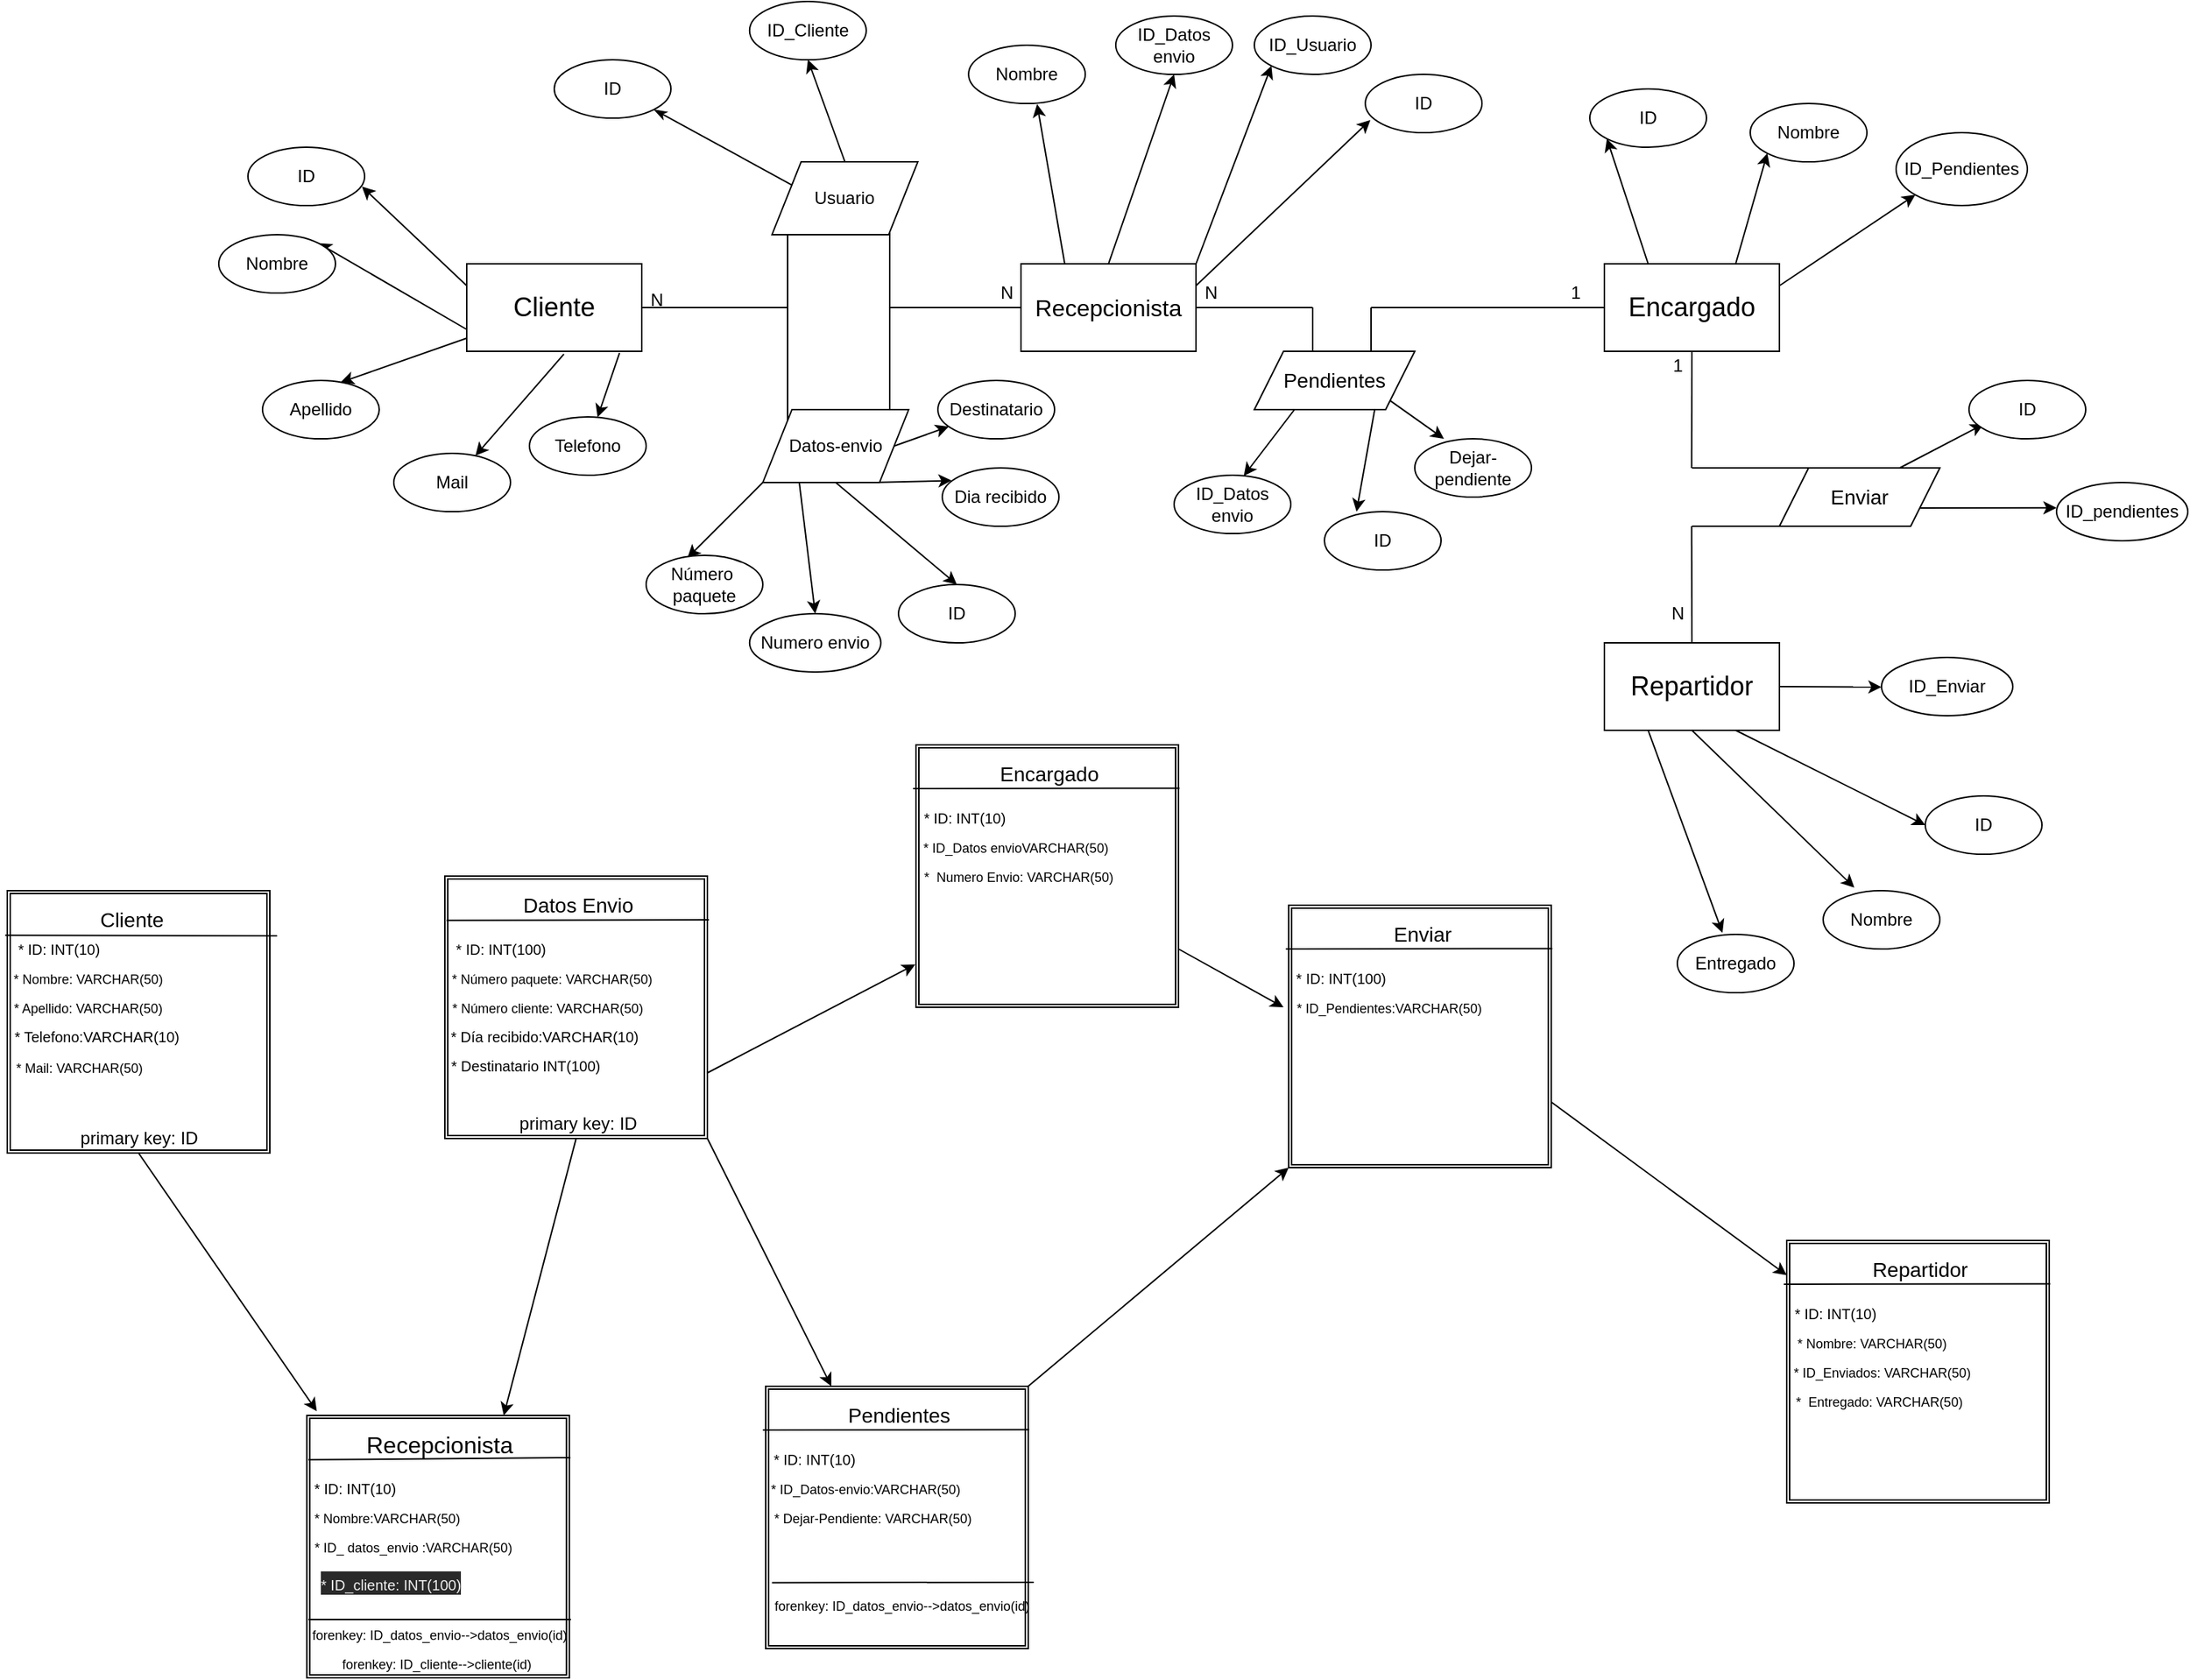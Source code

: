 <mxfile>
    <diagram id="szAuExEihpR_oLBRPBaR" name="Página-1">
        <mxGraphModel dx="1544" dy="585" grid="1" gridSize="10" guides="1" tooltips="1" connect="1" arrows="1" fold="1" page="1" pageScale="1" pageWidth="827" pageHeight="1169" math="0" shadow="0">
            <root>
                <mxCell id="0"/>
                <mxCell id="1" parent="0"/>
                <mxCell id="46" style="edgeStyle=none;html=1;entryX=0.67;entryY=0.032;entryDx=0;entryDy=0;entryPerimeter=0;" parent="1" source="2" target="47" edge="1">
                    <mxGeometry relative="1" as="geometry">
                        <mxPoint x="150.0" y="360.0" as="targetPoint"/>
                    </mxGeometry>
                </mxCell>
                <mxCell id="50" style="edgeStyle=none;html=1;exitX=0.555;exitY=1.033;exitDx=0;exitDy=0;exitPerimeter=0;" parent="1" source="2" target="48" edge="1">
                    <mxGeometry relative="1" as="geometry"/>
                </mxCell>
                <mxCell id="62" style="edgeStyle=none;html=1;exitX=0.873;exitY=1.019;exitDx=0;exitDy=0;exitPerimeter=0;" parent="1" source="2" target="61" edge="1">
                    <mxGeometry relative="1" as="geometry"/>
                </mxCell>
                <mxCell id="105" style="edgeStyle=none;html=1;exitX=0;exitY=0.25;exitDx=0;exitDy=0;entryX=0.977;entryY=0.675;entryDx=0;entryDy=0;entryPerimeter=0;" parent="1" source="2" target="104" edge="1">
                    <mxGeometry relative="1" as="geometry"/>
                </mxCell>
                <mxCell id="2" value="&lt;font style=&quot;font-size: 18px&quot;&gt;Cliente&lt;/font&gt;" style="rounded=0;whiteSpace=wrap;html=1;" parent="1" vertex="1">
                    <mxGeometry x="120" y="200" width="120" height="60" as="geometry"/>
                </mxCell>
                <mxCell id="4" value="" style="endArrow=none;html=1;exitX=1;exitY=0.5;exitDx=0;exitDy=0;" parent="1" source="2" edge="1">
                    <mxGeometry width="50" height="50" relative="1" as="geometry">
                        <mxPoint x="470" y="330" as="sourcePoint"/>
                        <mxPoint x="340" y="230" as="targetPoint"/>
                    </mxGeometry>
                </mxCell>
                <mxCell id="5" value="N" style="text;html=1;align=center;verticalAlign=middle;resizable=0;points=[];autosize=1;strokeColor=none;fillColor=none;" parent="1" vertex="1">
                    <mxGeometry x="240" y="215" width="20" height="20" as="geometry"/>
                </mxCell>
                <mxCell id="66" style="edgeStyle=none;html=1;exitX=0.25;exitY=0;exitDx=0;exitDy=0;entryX=0.587;entryY=1.01;entryDx=0;entryDy=0;entryPerimeter=0;" parent="1" source="7" target="68" edge="1">
                    <mxGeometry relative="1" as="geometry">
                        <mxPoint x="500.0" y="140.0" as="targetPoint"/>
                    </mxGeometry>
                </mxCell>
                <mxCell id="70" style="edgeStyle=none;html=1;exitX=0.5;exitY=0;exitDx=0;exitDy=0;entryX=0.5;entryY=1;entryDx=0;entryDy=0;" parent="1" source="7" target="69" edge="1">
                    <mxGeometry relative="1" as="geometry"/>
                </mxCell>
                <mxCell id="126" style="edgeStyle=none;html=1;exitX=1;exitY=0;exitDx=0;exitDy=0;entryX=0;entryY=1;entryDx=0;entryDy=0;" parent="1" source="7" target="127" edge="1">
                    <mxGeometry relative="1" as="geometry">
                        <mxPoint x="680" y="100" as="targetPoint"/>
                    </mxGeometry>
                </mxCell>
                <mxCell id="184" style="edgeStyle=none;html=1;exitX=1;exitY=0.25;exitDx=0;exitDy=0;entryX=0.043;entryY=0.785;entryDx=0;entryDy=0;entryPerimeter=0;" parent="1" source="7" target="185" edge="1">
                    <mxGeometry relative="1" as="geometry">
                        <mxPoint x="710" y="150" as="targetPoint"/>
                    </mxGeometry>
                </mxCell>
                <mxCell id="7" value="&lt;font size=&quot;3&quot;&gt;Recepcionista&lt;/font&gt;" style="rounded=0;whiteSpace=wrap;html=1;" parent="1" vertex="1">
                    <mxGeometry x="500" y="200" width="120" height="60" as="geometry"/>
                </mxCell>
                <mxCell id="8" value="" style="endArrow=none;html=1;" parent="1" target="7" edge="1">
                    <mxGeometry width="50" height="50" relative="1" as="geometry">
                        <mxPoint x="410" y="230" as="sourcePoint"/>
                        <mxPoint x="520" y="280" as="targetPoint"/>
                    </mxGeometry>
                </mxCell>
                <mxCell id="39" value="" style="endArrow=classic;html=1;exitX=0;exitY=0.75;exitDx=0;exitDy=0;entryX=1;entryY=0;entryDx=0;entryDy=0;" parent="1" source="2" target="43" edge="1">
                    <mxGeometry width="50" height="50" relative="1" as="geometry">
                        <mxPoint x="100" y="360" as="sourcePoint"/>
                        <mxPoint x="60" y="300" as="targetPoint"/>
                    </mxGeometry>
                </mxCell>
                <mxCell id="43" value="Nombre" style="ellipse;whiteSpace=wrap;html=1;" parent="1" vertex="1">
                    <mxGeometry x="-50" y="180" width="80" height="40" as="geometry"/>
                </mxCell>
                <mxCell id="47" value="Apellido" style="ellipse;whiteSpace=wrap;html=1;" parent="1" vertex="1">
                    <mxGeometry x="-20" y="280" width="80" height="40" as="geometry"/>
                </mxCell>
                <mxCell id="48" value="Mail" style="ellipse;whiteSpace=wrap;html=1;" parent="1" vertex="1">
                    <mxGeometry x="70" y="330" width="80" height="40" as="geometry"/>
                </mxCell>
                <mxCell id="61" value="Telefono" style="ellipse;whiteSpace=wrap;html=1;" parent="1" vertex="1">
                    <mxGeometry x="163" y="305" width="80" height="40" as="geometry"/>
                </mxCell>
                <mxCell id="65" value="N" style="text;html=1;align=center;verticalAlign=middle;resizable=0;points=[];autosize=1;strokeColor=none;fillColor=none;" parent="1" vertex="1">
                    <mxGeometry x="480" y="210" width="20" height="20" as="geometry"/>
                </mxCell>
                <mxCell id="68" value="Nombre" style="ellipse;whiteSpace=wrap;html=1;" parent="1" vertex="1">
                    <mxGeometry x="464.08" y="50" width="80" height="40" as="geometry"/>
                </mxCell>
                <mxCell id="69" value="ID_Datos&lt;br&gt;envio" style="ellipse;whiteSpace=wrap;html=1;" parent="1" vertex="1">
                    <mxGeometry x="565" y="30" width="80" height="40" as="geometry"/>
                </mxCell>
                <mxCell id="71" value="" style="endArrow=none;html=1;" parent="1" edge="1">
                    <mxGeometry width="50" height="50" relative="1" as="geometry">
                        <mxPoint x="340" y="310" as="sourcePoint"/>
                        <mxPoint x="340" y="230" as="targetPoint"/>
                    </mxGeometry>
                </mxCell>
                <mxCell id="72" value="" style="endArrow=none;html=1;" parent="1" edge="1">
                    <mxGeometry width="50" height="50" relative="1" as="geometry">
                        <mxPoint x="410" y="310" as="sourcePoint"/>
                        <mxPoint x="410" y="230" as="targetPoint"/>
                    </mxGeometry>
                </mxCell>
                <mxCell id="75" style="edgeStyle=none;html=1;exitX=0;exitY=1;exitDx=0;exitDy=0;entryX=0.354;entryY=0.044;entryDx=0;entryDy=0;entryPerimeter=0;" parent="1" source="73" target="74" edge="1">
                    <mxGeometry relative="1" as="geometry"/>
                </mxCell>
                <mxCell id="79" style="edgeStyle=none;html=1;exitX=0.75;exitY=1;exitDx=0;exitDy=0;entryX=0.08;entryY=0.217;entryDx=0;entryDy=0;entryPerimeter=0;" parent="1" source="73" target="78" edge="1">
                    <mxGeometry relative="1" as="geometry"/>
                </mxCell>
                <mxCell id="81" style="edgeStyle=none;html=1;exitX=1;exitY=0.5;exitDx=0;exitDy=0;" parent="1" source="73" target="80" edge="1">
                    <mxGeometry relative="1" as="geometry"/>
                </mxCell>
                <mxCell id="128" style="edgeStyle=none;html=1;exitX=0.5;exitY=1;exitDx=0;exitDy=0;entryX=0.5;entryY=0;entryDx=0;entryDy=0;" parent="1" source="73" target="129" edge="1">
                    <mxGeometry relative="1" as="geometry">
                        <mxPoint x="340" y="460" as="targetPoint"/>
                    </mxGeometry>
                </mxCell>
                <mxCell id="256" style="edgeStyle=none;html=1;exitX=0.25;exitY=1;exitDx=0;exitDy=0;entryX=0.5;entryY=0;entryDx=0;entryDy=0;" parent="1" source="73" target="255" edge="1">
                    <mxGeometry relative="1" as="geometry"/>
                </mxCell>
                <mxCell id="73" value="Datos-envio" style="shape=parallelogram;perimeter=parallelogramPerimeter;whiteSpace=wrap;html=1;fixedSize=1;" parent="1" vertex="1">
                    <mxGeometry x="323" y="300" width="100" height="50" as="geometry"/>
                </mxCell>
                <mxCell id="74" value="Número&amp;nbsp;&lt;br&gt;paquete" style="ellipse;whiteSpace=wrap;html=1;" parent="1" vertex="1">
                    <mxGeometry x="243" y="400" width="80" height="40" as="geometry"/>
                </mxCell>
                <mxCell id="78" value="Dia recibido" style="ellipse;whiteSpace=wrap;html=1;" parent="1" vertex="1">
                    <mxGeometry x="446.04" y="340" width="80" height="40" as="geometry"/>
                </mxCell>
                <mxCell id="80" value="Destinatario" style="ellipse;whiteSpace=wrap;html=1;" parent="1" vertex="1">
                    <mxGeometry x="443.04" y="280" width="80" height="40" as="geometry"/>
                </mxCell>
                <mxCell id="270" style="edgeStyle=none;html=1;exitX=0.5;exitY=1;exitDx=0;exitDy=0;entryX=0.038;entryY=-0.016;entryDx=0;entryDy=0;entryPerimeter=0;" parent="1" source="100" target="198" edge="1">
                    <mxGeometry relative="1" as="geometry">
                        <mxPoint x="20" y="900" as="targetPoint"/>
                    </mxGeometry>
                </mxCell>
                <mxCell id="100" value="" style="shape=ext;double=1;whiteSpace=wrap;html=1;aspect=fixed;" parent="1" vertex="1">
                    <mxGeometry x="-195" y="630" width="180" height="180" as="geometry"/>
                </mxCell>
                <mxCell id="101" value="" style="endArrow=none;html=1;exitX=-0.008;exitY=0.17;exitDx=0;exitDy=0;exitPerimeter=0;" parent="1" source="100" edge="1">
                    <mxGeometry width="50" height="50" relative="1" as="geometry">
                        <mxPoint x="-195" y="670" as="sourcePoint"/>
                        <mxPoint x="-10" y="661" as="targetPoint"/>
                    </mxGeometry>
                </mxCell>
                <mxCell id="102" value="&lt;font style=&quot;font-size: 14px&quot;&gt;Cliente&lt;/font&gt;" style="text;html=1;align=center;verticalAlign=middle;resizable=0;points=[];autosize=1;strokeColor=none;fillColor=none;" parent="1" vertex="1">
                    <mxGeometry x="-140" y="640" width="60" height="20" as="geometry"/>
                </mxCell>
                <mxCell id="103" value="&lt;font style=&quot;font-size: 9px&quot;&gt;* Nombre: VARCHAR(50)&lt;/font&gt;" style="text;html=1;align=center;verticalAlign=middle;resizable=0;points=[];autosize=1;strokeColor=none;fillColor=none;" parent="1" vertex="1">
                    <mxGeometry x="-200" y="680" width="120" height="20" as="geometry"/>
                </mxCell>
                <mxCell id="104" value="ID" style="ellipse;whiteSpace=wrap;html=1;" parent="1" vertex="1">
                    <mxGeometry x="-30" y="120" width="80" height="40" as="geometry"/>
                </mxCell>
                <mxCell id="106" value="&lt;font style=&quot;font-size: 10px&quot;&gt;* ID: INT(10)&lt;/font&gt;" style="text;html=1;align=center;verticalAlign=middle;resizable=0;points=[];autosize=1;strokeColor=none;fillColor=none;" parent="1" vertex="1">
                    <mxGeometry x="-195" y="660" width="70" height="20" as="geometry"/>
                </mxCell>
                <mxCell id="107" value="&lt;span style=&quot;font-size: 9px&quot;&gt;* Apellido: VARCHAR(50)&lt;/span&gt;" style="text;html=1;align=center;verticalAlign=middle;resizable=0;points=[];autosize=1;strokeColor=none;fillColor=none;fontSize=10;" parent="1" vertex="1">
                    <mxGeometry x="-200" y="700" width="120" height="20" as="geometry"/>
                </mxCell>
                <mxCell id="108" value="* Telefono:VARCHAR(10)" style="text;html=1;align=center;verticalAlign=middle;resizable=0;points=[];autosize=1;strokeColor=none;fillColor=none;fontSize=10;" parent="1" vertex="1">
                    <mxGeometry x="-198.76" y="720" width="130" height="20" as="geometry"/>
                </mxCell>
                <mxCell id="168" style="edgeStyle=none;rounded=1;html=1;exitX=0.5;exitY=1;exitDx=0;exitDy=0;fontSize=14;endArrow=none;endFill=0;" parent="1" source="112" edge="1">
                    <mxGeometry relative="1" as="geometry">
                        <mxPoint x="959.8" y="340" as="targetPoint"/>
                    </mxGeometry>
                </mxCell>
                <mxCell id="233" style="edgeStyle=none;html=1;exitX=0.25;exitY=0;exitDx=0;exitDy=0;fontSize=18;entryX=0;entryY=1;entryDx=0;entryDy=0;" parent="1" source="112" target="234" edge="1">
                    <mxGeometry relative="1" as="geometry">
                        <mxPoint x="990" y="150" as="targetPoint"/>
                    </mxGeometry>
                </mxCell>
                <mxCell id="236" style="edgeStyle=none;html=1;exitX=0.75;exitY=0;exitDx=0;exitDy=0;entryX=0;entryY=1;entryDx=0;entryDy=0;fontSize=18;" parent="1" source="112" target="235" edge="1">
                    <mxGeometry relative="1" as="geometry"/>
                </mxCell>
                <mxCell id="237" style="edgeStyle=none;html=1;exitX=1;exitY=0.25;exitDx=0;exitDy=0;fontSize=18;entryX=0;entryY=1;entryDx=0;entryDy=0;" parent="1" source="112" target="238" edge="1">
                    <mxGeometry relative="1" as="geometry">
                        <mxPoint x="1090.0" y="180" as="targetPoint"/>
                    </mxGeometry>
                </mxCell>
                <mxCell id="112" value="&lt;font style=&quot;font-size: 18px&quot;&gt;Encargado&lt;/font&gt;" style="rounded=0;whiteSpace=wrap;html=1;" parent="1" vertex="1">
                    <mxGeometry x="900" y="200" width="120" height="60" as="geometry"/>
                </mxCell>
                <mxCell id="120" value="" style="endArrow=none;html=1;fontSize=18;exitX=1;exitY=0.5;exitDx=0;exitDy=0;" parent="1" source="7" edge="1">
                    <mxGeometry width="50" height="50" relative="1" as="geometry">
                        <mxPoint x="620" y="240" as="sourcePoint"/>
                        <mxPoint x="700" y="230" as="targetPoint"/>
                    </mxGeometry>
                </mxCell>
                <mxCell id="122" value="" style="endArrow=none;html=1;fontSize=18;entryX=0;entryY=0.5;entryDx=0;entryDy=0;" parent="1" target="112" edge="1">
                    <mxGeometry width="50" height="50" relative="1" as="geometry">
                        <mxPoint x="740" y="230" as="sourcePoint"/>
                        <mxPoint x="810" y="240" as="targetPoint"/>
                    </mxGeometry>
                </mxCell>
                <mxCell id="123" value="" style="endArrow=none;html=1;fontSize=18;" parent="1" edge="1">
                    <mxGeometry width="50" height="50" relative="1" as="geometry">
                        <mxPoint x="340" y="230" as="sourcePoint"/>
                        <mxPoint x="340" y="170" as="targetPoint"/>
                    </mxGeometry>
                </mxCell>
                <mxCell id="124" value="" style="endArrow=none;html=1;fontSize=18;" parent="1" edge="1">
                    <mxGeometry width="50" height="50" relative="1" as="geometry">
                        <mxPoint x="410" y="230" as="sourcePoint"/>
                        <mxPoint x="410" y="170" as="targetPoint"/>
                    </mxGeometry>
                </mxCell>
                <mxCell id="131" style="edgeStyle=none;html=1;exitX=0.5;exitY=0;exitDx=0;exitDy=0;entryX=0.5;entryY=1;entryDx=0;entryDy=0;" parent="1" source="125" target="133" edge="1">
                    <mxGeometry relative="1" as="geometry">
                        <mxPoint x="380" y="100" as="targetPoint"/>
                    </mxGeometry>
                </mxCell>
                <mxCell id="182" style="edgeStyle=none;rounded=1;html=1;exitX=0;exitY=0.25;exitDx=0;exitDy=0;fontSize=14;startArrow=none;startFill=0;endArrow=classicThin;endFill=1;entryX=1;entryY=1;entryDx=0;entryDy=0;" parent="1" source="125" target="183" edge="1">
                    <mxGeometry relative="1" as="geometry">
                        <mxPoint x="260" y="100" as="targetPoint"/>
                    </mxGeometry>
                </mxCell>
                <mxCell id="125" value="Usuario" style="shape=parallelogram;perimeter=parallelogramPerimeter;whiteSpace=wrap;html=1;fixedSize=1;" parent="1" vertex="1">
                    <mxGeometry x="329.28" y="130" width="100" height="50" as="geometry"/>
                </mxCell>
                <mxCell id="127" value="ID_Usuario" style="ellipse;whiteSpace=wrap;html=1;" parent="1" vertex="1">
                    <mxGeometry x="660" y="30" width="80" height="40" as="geometry"/>
                </mxCell>
                <mxCell id="129" value="ID" style="ellipse;whiteSpace=wrap;html=1;" parent="1" vertex="1">
                    <mxGeometry x="416.04" y="420" width="80" height="40" as="geometry"/>
                </mxCell>
                <mxCell id="133" value="ID_Cliente" style="ellipse;whiteSpace=wrap;html=1;" parent="1" vertex="1">
                    <mxGeometry x="313.92" y="20" width="80" height="40" as="geometry"/>
                </mxCell>
                <mxCell id="146" style="edgeStyle=none;html=1;exitX=0.25;exitY=1;exitDx=0;exitDy=0;fontSize=14;entryX=0.597;entryY=0.011;entryDx=0;entryDy=0;entryPerimeter=0;" parent="1" source="139" target="145" edge="1">
                    <mxGeometry relative="1" as="geometry">
                        <mxPoint x="680" y="330" as="targetPoint"/>
                    </mxGeometry>
                </mxCell>
                <mxCell id="148" style="edgeStyle=none;html=1;exitX=0.75;exitY=1;exitDx=0;exitDy=0;entryX=0.275;entryY=0;entryDx=0;entryDy=0;entryPerimeter=0;fontSize=14;" parent="1" source="139" target="147" edge="1">
                    <mxGeometry relative="1" as="geometry"/>
                </mxCell>
                <mxCell id="261" style="edgeStyle=none;html=1;exitX=1;exitY=1;exitDx=0;exitDy=0;" parent="1" source="139" edge="1">
                    <mxGeometry relative="1" as="geometry">
                        <mxPoint x="790" y="320" as="targetPoint"/>
                    </mxGeometry>
                </mxCell>
                <mxCell id="139" value="&lt;font style=&quot;font-size: 14px&quot;&gt;Pendientes&lt;/font&gt;" style="shape=parallelogram;perimeter=parallelogramPerimeter;whiteSpace=wrap;html=1;fixedSize=1;" parent="1" vertex="1">
                    <mxGeometry x="660" y="260" width="110" height="40" as="geometry"/>
                </mxCell>
                <mxCell id="141" value="" style="endArrow=none;html=1;" parent="1" edge="1">
                    <mxGeometry width="50" height="50" relative="1" as="geometry">
                        <mxPoint x="700" y="260" as="sourcePoint"/>
                        <mxPoint x="700" y="230" as="targetPoint"/>
                    </mxGeometry>
                </mxCell>
                <mxCell id="142" value="" style="endArrow=none;html=1;" parent="1" edge="1">
                    <mxGeometry width="50" height="50" relative="1" as="geometry">
                        <mxPoint x="740" y="260" as="sourcePoint"/>
                        <mxPoint x="740" y="230" as="targetPoint"/>
                    </mxGeometry>
                </mxCell>
                <mxCell id="145" value="ID_Datos&lt;br&gt;envio" style="ellipse;whiteSpace=wrap;html=1;" parent="1" vertex="1">
                    <mxGeometry x="605" y="345" width="80" height="40" as="geometry"/>
                </mxCell>
                <mxCell id="147" value="ID" style="ellipse;whiteSpace=wrap;html=1;" parent="1" vertex="1">
                    <mxGeometry x="708.04" y="370" width="80" height="40" as="geometry"/>
                </mxCell>
                <mxCell id="271" style="edgeStyle=none;html=1;exitX=0.5;exitY=1;exitDx=0;exitDy=0;entryX=0.75;entryY=0;entryDx=0;entryDy=0;" parent="1" source="150" target="198" edge="1">
                    <mxGeometry relative="1" as="geometry">
                        <mxPoint x="190" y="900" as="targetPoint"/>
                    </mxGeometry>
                </mxCell>
                <mxCell id="291" style="edgeStyle=none;html=1;exitX=1;exitY=1;exitDx=0;exitDy=0;" parent="1" source="150" target="209" edge="1">
                    <mxGeometry relative="1" as="geometry"/>
                </mxCell>
                <mxCell id="293" style="edgeStyle=none;html=1;exitX=1;exitY=0.75;exitDx=0;exitDy=0;entryX=-0.003;entryY=0.837;entryDx=0;entryDy=0;entryPerimeter=0;" parent="1" source="150" target="215" edge="1">
                    <mxGeometry relative="1" as="geometry"/>
                </mxCell>
                <mxCell id="150" value="" style="shape=ext;double=1;whiteSpace=wrap;html=1;aspect=fixed;" parent="1" vertex="1">
                    <mxGeometry x="105.0" y="620" width="180" height="180" as="geometry"/>
                </mxCell>
                <mxCell id="152" value="&lt;font style=&quot;font-size: 14px&quot;&gt;Datos Envio&lt;/font&gt;" style="text;html=1;align=center;verticalAlign=middle;resizable=0;points=[];autosize=1;strokeColor=none;fillColor=none;" parent="1" vertex="1">
                    <mxGeometry x="151.08" y="630" width="90" height="20" as="geometry"/>
                </mxCell>
                <mxCell id="153" value="&lt;font style=&quot;font-size: 9px&quot;&gt;* Número paquete: VARCHAR(50)&lt;/font&gt;" style="text;html=1;align=center;verticalAlign=middle;resizable=0;points=[];autosize=1;strokeColor=none;fillColor=none;" parent="1" vertex="1">
                    <mxGeometry x="103.04" y="680" width="150" height="20" as="geometry"/>
                </mxCell>
                <mxCell id="154" value="&lt;font style=&quot;font-size: 10px&quot;&gt;* ID: INT(100)&lt;/font&gt;" style="text;html=1;align=center;verticalAlign=middle;resizable=0;points=[];autosize=1;strokeColor=none;fillColor=none;" parent="1" vertex="1">
                    <mxGeometry x="103.04" y="660" width="80" height="20" as="geometry"/>
                </mxCell>
                <mxCell id="155" value="&lt;span style=&quot;font-size: 9px&quot;&gt;* Número cliente: VARCHAR(50)&lt;/span&gt;" style="text;html=1;align=center;verticalAlign=middle;resizable=0;points=[];autosize=1;strokeColor=none;fillColor=none;fontSize=10;" parent="1" vertex="1">
                    <mxGeometry x="100.0" y="700" width="150" height="20" as="geometry"/>
                </mxCell>
                <mxCell id="156" value="* Día recibido:VARCHAR(10)" style="text;html=1;align=center;verticalAlign=middle;resizable=0;points=[];autosize=1;strokeColor=none;fillColor=none;fontSize=10;" parent="1" vertex="1">
                    <mxGeometry x="103.04" y="720" width="140" height="20" as="geometry"/>
                </mxCell>
                <mxCell id="157" value="* Destinatario INT(100)" style="text;html=1;align=center;verticalAlign=middle;resizable=0;points=[];autosize=1;strokeColor=none;fillColor=none;fontSize=10;" parent="1" vertex="1">
                    <mxGeometry x="100.0" y="740" width="120" height="20" as="geometry"/>
                </mxCell>
                <mxCell id="160" value="" style="endArrow=none;html=1;fontSize=14;entryX=0.006;entryY=0.169;entryDx=0;entryDy=0;entryPerimeter=0;" parent="1" target="150" edge="1">
                    <mxGeometry width="50" height="50" relative="1" as="geometry">
                        <mxPoint x="286.08" y="650" as="sourcePoint"/>
                        <mxPoint x="-60.0" y="560" as="targetPoint"/>
                    </mxGeometry>
                </mxCell>
                <mxCell id="169" style="edgeStyle=none;rounded=1;html=1;exitX=0.5;exitY=0;exitDx=0;exitDy=0;fontSize=14;endArrow=none;endFill=0;" parent="1" source="164" edge="1">
                    <mxGeometry relative="1" as="geometry">
                        <mxPoint x="959.8" y="380" as="targetPoint"/>
                    </mxGeometry>
                </mxCell>
                <mxCell id="241" style="edgeStyle=none;html=1;exitX=0.5;exitY=1;exitDx=0;exitDy=0;fontSize=18;entryX=0.267;entryY=-0.053;entryDx=0;entryDy=0;entryPerimeter=0;" parent="1" source="164" target="244" edge="1">
                    <mxGeometry relative="1" as="geometry">
                        <mxPoint x="1070" y="620" as="targetPoint"/>
                    </mxGeometry>
                </mxCell>
                <mxCell id="246" style="edgeStyle=none;html=1;exitX=0.75;exitY=1;exitDx=0;exitDy=0;entryX=0;entryY=0.5;entryDx=0;entryDy=0;fontSize=18;" parent="1" source="164" target="245" edge="1">
                    <mxGeometry relative="1" as="geometry"/>
                </mxCell>
                <mxCell id="248" style="edgeStyle=none;html=1;exitX=0.25;exitY=1;exitDx=0;exitDy=0;fontSize=18;entryX=0.387;entryY=-0.027;entryDx=0;entryDy=0;entryPerimeter=0;" parent="1" source="164" target="249" edge="1">
                    <mxGeometry relative="1" as="geometry">
                        <mxPoint x="980.0" y="650" as="targetPoint"/>
                    </mxGeometry>
                </mxCell>
                <mxCell id="258" style="edgeStyle=none;html=1;exitX=1;exitY=0.5;exitDx=0;exitDy=0;" parent="1" source="164" edge="1">
                    <mxGeometry relative="1" as="geometry">
                        <mxPoint x="1090" y="490.333" as="targetPoint"/>
                    </mxGeometry>
                </mxCell>
                <mxCell id="164" value="&lt;font style=&quot;font-size: 18px&quot;&gt;Repartidor&lt;/font&gt;" style="rounded=0;whiteSpace=wrap;html=1;" parent="1" vertex="1">
                    <mxGeometry x="900" y="460" width="120" height="60" as="geometry"/>
                </mxCell>
                <mxCell id="170" style="edgeStyle=none;rounded=1;html=1;exitX=0.75;exitY=0;exitDx=0;exitDy=0;fontSize=14;endArrow=classic;endFill=1;" parent="1" source="165" edge="1">
                    <mxGeometry relative="1" as="geometry">
                        <mxPoint x="1160" y="310" as="targetPoint"/>
                    </mxGeometry>
                </mxCell>
                <mxCell id="172" style="edgeStyle=none;rounded=1;html=1;exitX=1;exitY=0.75;exitDx=0;exitDy=0;fontSize=14;endArrow=classic;endFill=1;" parent="1" source="165" edge="1">
                    <mxGeometry relative="1" as="geometry">
                        <mxPoint x="1210" y="367.4" as="targetPoint"/>
                    </mxGeometry>
                </mxCell>
                <mxCell id="165" value="&lt;span style=&quot;font-size: 14px&quot;&gt;Enviar&lt;/span&gt;" style="shape=parallelogram;perimeter=parallelogramPerimeter;whiteSpace=wrap;html=1;fixedSize=1;" parent="1" vertex="1">
                    <mxGeometry x="1020" y="340" width="110" height="40" as="geometry"/>
                </mxCell>
                <mxCell id="166" value="" style="endArrow=none;html=1;rounded=1;fontSize=14;" parent="1" edge="1">
                    <mxGeometry width="50" height="50" relative="1" as="geometry">
                        <mxPoint x="1050" y="340" as="sourcePoint"/>
                        <mxPoint x="960" y="340" as="targetPoint"/>
                    </mxGeometry>
                </mxCell>
                <mxCell id="167" value="" style="endArrow=none;html=1;rounded=1;fontSize=14;exitX=0;exitY=1;exitDx=0;exitDy=0;" parent="1" source="165" edge="1">
                    <mxGeometry width="50" height="50" relative="1" as="geometry">
                        <mxPoint x="900" y="440" as="sourcePoint"/>
                        <mxPoint x="960" y="380" as="targetPoint"/>
                    </mxGeometry>
                </mxCell>
                <mxCell id="175" value="ID" style="ellipse;whiteSpace=wrap;html=1;" parent="1" vertex="1">
                    <mxGeometry x="1150" y="280" width="80" height="40" as="geometry"/>
                </mxCell>
                <mxCell id="176" value="ID_pendientes" style="ellipse;whiteSpace=wrap;html=1;" parent="1" vertex="1">
                    <mxGeometry x="1210" y="350" width="90" height="40" as="geometry"/>
                </mxCell>
                <mxCell id="183" value="ID" style="ellipse;whiteSpace=wrap;html=1;" parent="1" vertex="1">
                    <mxGeometry x="180" y="60" width="80" height="40" as="geometry"/>
                </mxCell>
                <mxCell id="185" value="ID" style="ellipse;whiteSpace=wrap;html=1;" parent="1" vertex="1">
                    <mxGeometry x="736.08" y="70" width="80" height="40" as="geometry"/>
                </mxCell>
                <mxCell id="198" value="" style="shape=ext;double=1;whiteSpace=wrap;html=1;aspect=fixed;" parent="1" vertex="1">
                    <mxGeometry x="10.36" y="990" width="180" height="180" as="geometry"/>
                </mxCell>
                <mxCell id="199" value="&lt;span style=&quot;font-size: medium&quot;&gt;Recepcionista&lt;/span&gt;" style="text;html=1;align=center;verticalAlign=middle;resizable=0;points=[];autosize=1;strokeColor=none;fillColor=none;" parent="1" vertex="1">
                    <mxGeometry x="41.44" y="1000" width="120" height="20" as="geometry"/>
                </mxCell>
                <mxCell id="200" value="&lt;font style=&quot;font-size: 9px&quot;&gt;* Nombre:VARCHAR(50)&lt;/font&gt;" style="text;html=1;align=center;verticalAlign=middle;resizable=0;points=[];autosize=1;strokeColor=none;fillColor=none;" parent="1" vertex="1">
                    <mxGeometry x="5.36" y="1050" width="120" height="20" as="geometry"/>
                </mxCell>
                <mxCell id="201" value="&lt;font style=&quot;font-size: 10px&quot;&gt;* ID: INT(10)&lt;/font&gt;" style="text;html=1;align=center;verticalAlign=middle;resizable=0;points=[];autosize=1;strokeColor=none;fillColor=none;" parent="1" vertex="1">
                    <mxGeometry x="8.4" y="1030" width="70" height="20" as="geometry"/>
                </mxCell>
                <mxCell id="202" value="&lt;span style=&quot;font-size: 9px&quot;&gt;* ID_ datos_envio :VARCHAR(50)&lt;/span&gt;" style="text;html=1;align=center;verticalAlign=middle;resizable=0;points=[];autosize=1;strokeColor=none;fillColor=none;fontSize=10;" parent="1" vertex="1">
                    <mxGeometry x="8.4" y="1070" width="150" height="20" as="geometry"/>
                </mxCell>
                <mxCell id="203" value="" style="endArrow=none;html=1;fontSize=14;entryX=0.006;entryY=0.169;entryDx=0;entryDy=0;entryPerimeter=0;exitX=1.004;exitY=0.161;exitDx=0;exitDy=0;exitPerimeter=0;" parent="1" source="198" target="198" edge="1">
                    <mxGeometry width="50" height="50" relative="1" as="geometry">
                        <mxPoint x="185.36" y="1020" as="sourcePoint"/>
                        <mxPoint x="-154.64" y="930" as="targetPoint"/>
                    </mxGeometry>
                </mxCell>
                <mxCell id="205" value="&lt;span style=&quot;font-size: 9px&quot;&gt;* Mail: VARCHAR(50)&lt;/span&gt;" style="text;html=1;align=center;verticalAlign=middle;resizable=0;points=[];autosize=1;strokeColor=none;fillColor=none;fontSize=14;" parent="1" vertex="1">
                    <mxGeometry x="-195.72" y="740" width="100" height="20" as="geometry"/>
                </mxCell>
                <mxCell id="207" value="&lt;span style=&quot;color: rgb(240 , 240 , 240) ; font-family: &amp;#34;helvetica&amp;#34; ; font-style: normal ; font-weight: 400 ; letter-spacing: normal ; text-align: center ; text-indent: 0px ; text-transform: none ; word-spacing: 0px ; background-color: rgb(42 , 42 , 42) ; display: inline ; float: none&quot;&gt;&lt;font style=&quot;font-size: 10px&quot;&gt;* ID_cliente: INT(100)&lt;/font&gt;&lt;/span&gt;" style="text;whiteSpace=wrap;html=1;fontSize=14;" parent="1" vertex="1">
                    <mxGeometry x="18.4" y="1090" width="130" height="30" as="geometry"/>
                </mxCell>
                <mxCell id="294" style="edgeStyle=none;html=1;exitX=1;exitY=0;exitDx=0;exitDy=0;entryX=0;entryY=1;entryDx=0;entryDy=0;" parent="1" source="209" target="221" edge="1">
                    <mxGeometry relative="1" as="geometry">
                        <mxPoint x="680" y="790" as="targetPoint"/>
                    </mxGeometry>
                </mxCell>
                <mxCell id="209" value="" style="shape=ext;double=1;whiteSpace=wrap;html=1;aspect=fixed;" parent="1" vertex="1">
                    <mxGeometry x="324.96" y="970" width="180" height="180" as="geometry"/>
                </mxCell>
                <mxCell id="210" value="&lt;span style=&quot;font-size: 14px&quot;&gt;Pendientes&lt;/span&gt;" style="text;html=1;align=center;verticalAlign=middle;resizable=0;points=[];autosize=1;strokeColor=none;fillColor=none;" parent="1" vertex="1">
                    <mxGeometry x="371.04" y="980" width="90" height="20" as="geometry"/>
                </mxCell>
                <mxCell id="211" value="&lt;font style=&quot;font-size: 9px&quot;&gt;* ID_Datos-envio:VARCHAR(50)&lt;/font&gt;" style="text;html=1;align=center;verticalAlign=middle;resizable=0;points=[];autosize=1;strokeColor=none;fillColor=none;" parent="1" vertex="1">
                    <mxGeometry x="318.0" y="1030" width="150" height="20" as="geometry"/>
                </mxCell>
                <mxCell id="212" value="&lt;font style=&quot;font-size: 10px&quot;&gt;* ID: INT(10)&lt;/font&gt;" style="text;html=1;align=center;verticalAlign=middle;resizable=0;points=[];autosize=1;strokeColor=none;fillColor=none;" parent="1" vertex="1">
                    <mxGeometry x="323.0" y="1010" width="70" height="20" as="geometry"/>
                </mxCell>
                <mxCell id="213" value="&lt;span style=&quot;font-size: 9px&quot;&gt;* Dejar-Pendiente: VARCHAR(50)&lt;/span&gt;" style="text;html=1;align=center;verticalAlign=middle;resizable=0;points=[];autosize=1;strokeColor=none;fillColor=none;fontSize=10;" parent="1" vertex="1">
                    <mxGeometry x="323.0" y="1050" width="150" height="20" as="geometry"/>
                </mxCell>
                <mxCell id="214" value="" style="endArrow=none;html=1;fontSize=14;exitX=1.004;exitY=0.165;exitDx=0;exitDy=0;exitPerimeter=0;" parent="1" source="209" edge="1">
                    <mxGeometry width="50" height="50" relative="1" as="geometry">
                        <mxPoint x="109.96" y="960" as="sourcePoint"/>
                        <mxPoint x="323.0" y="1000" as="targetPoint"/>
                    </mxGeometry>
                </mxCell>
                <mxCell id="275" style="edgeStyle=none;html=1;" parent="1" source="215" edge="1">
                    <mxGeometry relative="1" as="geometry">
                        <mxPoint x="640" y="670" as="sourcePoint"/>
                        <mxPoint x="680" y="710" as="targetPoint"/>
                    </mxGeometry>
                </mxCell>
                <mxCell id="215" value="" style="shape=ext;double=1;whiteSpace=wrap;html=1;aspect=fixed;" parent="1" vertex="1">
                    <mxGeometry x="428" y="530" width="180" height="180" as="geometry"/>
                </mxCell>
                <mxCell id="216" value="&lt;span style=&quot;font-size: 14px&quot;&gt;Encargado&lt;/span&gt;" style="text;html=1;align=center;verticalAlign=middle;resizable=0;points=[];autosize=1;strokeColor=none;fillColor=none;" parent="1" vertex="1">
                    <mxGeometry x="479.08" y="540" width="80" height="20" as="geometry"/>
                </mxCell>
                <mxCell id="217" value="&lt;font style=&quot;font-size: 9px&quot;&gt;* ID_Datos envioVARCHAR(50)&lt;/font&gt;" style="text;html=1;align=center;verticalAlign=middle;resizable=0;points=[];autosize=1;strokeColor=none;fillColor=none;" parent="1" vertex="1">
                    <mxGeometry x="426.04" y="590" width="140" height="20" as="geometry"/>
                </mxCell>
                <mxCell id="218" value="&lt;font style=&quot;font-size: 10px&quot;&gt;* ID: INT(10)&lt;/font&gt;" style="text;html=1;align=center;verticalAlign=middle;resizable=0;points=[];autosize=1;strokeColor=none;fillColor=none;" parent="1" vertex="1">
                    <mxGeometry x="426.04" y="570" width="70" height="20" as="geometry"/>
                </mxCell>
                <mxCell id="219" value="&lt;span style=&quot;font-size: 9px&quot;&gt;*&amp;nbsp; Numero Envio: VARCHAR(50)&lt;/span&gt;" style="text;html=1;align=center;verticalAlign=middle;resizable=0;points=[];autosize=1;strokeColor=none;fillColor=none;fontSize=10;" parent="1" vertex="1">
                    <mxGeometry x="423" y="610" width="150" height="20" as="geometry"/>
                </mxCell>
                <mxCell id="220" value="" style="endArrow=none;html=1;fontSize=14;exitX=1.004;exitY=0.165;exitDx=0;exitDy=0;exitPerimeter=0;" parent="1" source="215" edge="1">
                    <mxGeometry width="50" height="50" relative="1" as="geometry">
                        <mxPoint x="213.0" y="520" as="sourcePoint"/>
                        <mxPoint x="426.04" y="560" as="targetPoint"/>
                    </mxGeometry>
                </mxCell>
                <mxCell id="276" style="edgeStyle=none;html=1;exitX=1;exitY=0.75;exitDx=0;exitDy=0;" parent="1" source="221" target="227" edge="1">
                    <mxGeometry relative="1" as="geometry"/>
                </mxCell>
                <mxCell id="221" value="" style="shape=ext;double=1;whiteSpace=wrap;html=1;aspect=fixed;" parent="1" vertex="1">
                    <mxGeometry x="683.56" y="640" width="180" height="180" as="geometry"/>
                </mxCell>
                <mxCell id="222" value="&lt;span style=&quot;font-size: 14px&quot;&gt;Enviar&lt;/span&gt;" style="text;html=1;align=center;verticalAlign=middle;resizable=0;points=[];autosize=1;strokeColor=none;fillColor=none;" parent="1" vertex="1">
                    <mxGeometry x="744.64" y="650" width="60" height="20" as="geometry"/>
                </mxCell>
                <mxCell id="223" value="&lt;font style=&quot;font-size: 9px&quot;&gt;* ID_Pendientes:VARCHAR(50)&lt;/font&gt;" style="text;html=1;align=center;verticalAlign=middle;resizable=0;points=[];autosize=1;strokeColor=none;fillColor=none;" parent="1" vertex="1">
                    <mxGeometry x="681.6" y="700" width="140" height="20" as="geometry"/>
                </mxCell>
                <mxCell id="224" value="&lt;font style=&quot;font-size: 10px&quot;&gt;* ID: INT(100)&lt;/font&gt;" style="text;html=1;align=center;verticalAlign=middle;resizable=0;points=[];autosize=1;strokeColor=none;fillColor=none;" parent="1" vertex="1">
                    <mxGeometry x="678.56" y="680" width="80" height="20" as="geometry"/>
                </mxCell>
                <mxCell id="226" value="" style="endArrow=none;html=1;fontSize=14;exitX=1.004;exitY=0.165;exitDx=0;exitDy=0;exitPerimeter=0;" parent="1" source="221" edge="1">
                    <mxGeometry width="50" height="50" relative="1" as="geometry">
                        <mxPoint x="468.56" y="630" as="sourcePoint"/>
                        <mxPoint x="681.6" y="670" as="targetPoint"/>
                    </mxGeometry>
                </mxCell>
                <mxCell id="227" value="" style="shape=ext;double=1;whiteSpace=wrap;html=1;aspect=fixed;" parent="1" vertex="1">
                    <mxGeometry x="1025" y="870" width="180" height="180" as="geometry"/>
                </mxCell>
                <mxCell id="228" value="&lt;span style=&quot;font-size: 14px&quot;&gt;Repartidor&lt;/span&gt;" style="text;html=1;align=center;verticalAlign=middle;resizable=0;points=[];autosize=1;strokeColor=none;fillColor=none;" parent="1" vertex="1">
                    <mxGeometry x="1076.08" y="880" width="80" height="20" as="geometry"/>
                </mxCell>
                <mxCell id="230" value="&lt;font style=&quot;font-size: 10px&quot;&gt;* ID: INT(10)&lt;/font&gt;" style="text;html=1;align=center;verticalAlign=middle;resizable=0;points=[];autosize=1;strokeColor=none;fillColor=none;" parent="1" vertex="1">
                    <mxGeometry x="1023.04" y="910" width="70" height="20" as="geometry"/>
                </mxCell>
                <mxCell id="231" value="&lt;span style=&quot;font-size: 9px&quot;&gt;* ID_Enviados: VARCHAR(50)&lt;/span&gt;" style="text;html=1;align=center;verticalAlign=middle;resizable=0;points=[];autosize=1;strokeColor=none;fillColor=none;fontSize=10;" parent="1" vertex="1">
                    <mxGeometry x="1020" y="950" width="140" height="20" as="geometry"/>
                </mxCell>
                <mxCell id="232" value="" style="endArrow=none;html=1;fontSize=14;exitX=1.004;exitY=0.165;exitDx=0;exitDy=0;exitPerimeter=0;" parent="1" source="227" edge="1">
                    <mxGeometry width="50" height="50" relative="1" as="geometry">
                        <mxPoint x="810" y="860" as="sourcePoint"/>
                        <mxPoint x="1023.04" y="900" as="targetPoint"/>
                    </mxGeometry>
                </mxCell>
                <mxCell id="234" value="ID" style="ellipse;whiteSpace=wrap;html=1;" parent="1" vertex="1">
                    <mxGeometry x="890" y="80" width="80" height="40" as="geometry"/>
                </mxCell>
                <mxCell id="235" value="Nombre" style="ellipse;whiteSpace=wrap;html=1;" parent="1" vertex="1">
                    <mxGeometry x="1000" y="90" width="80" height="40" as="geometry"/>
                </mxCell>
                <mxCell id="238" value="ID_Pendientes" style="ellipse;whiteSpace=wrap;html=1;" parent="1" vertex="1">
                    <mxGeometry x="1100" y="110" width="90" height="50" as="geometry"/>
                </mxCell>
                <mxCell id="244" value="Nombre" style="ellipse;whiteSpace=wrap;html=1;" parent="1" vertex="1">
                    <mxGeometry x="1050" y="630" width="80" height="40" as="geometry"/>
                </mxCell>
                <mxCell id="245" value="ID" style="ellipse;whiteSpace=wrap;html=1;" parent="1" vertex="1">
                    <mxGeometry x="1120" y="565" width="80" height="40" as="geometry"/>
                </mxCell>
                <mxCell id="249" value="Entregado" style="ellipse;whiteSpace=wrap;html=1;" parent="1" vertex="1">
                    <mxGeometry x="950" y="660" width="80" height="40" as="geometry"/>
                </mxCell>
                <mxCell id="251" value="&lt;span style=&quot;font-size: 9px&quot;&gt;*&amp;nbsp; Entregado: VARCHAR(50)&lt;/span&gt;" style="text;html=1;align=center;verticalAlign=middle;resizable=0;points=[];autosize=1;strokeColor=none;fillColor=none;fontSize=10;" parent="1" vertex="1">
                    <mxGeometry x="1023.04" y="970" width="130" height="20" as="geometry"/>
                </mxCell>
                <mxCell id="252" value="&lt;span style=&quot;font-size: 9px&quot;&gt;* Nombre: VARCHAR(50)&lt;/span&gt;" style="text;html=1;align=center;verticalAlign=middle;resizable=0;points=[];autosize=1;strokeColor=none;fillColor=none;fontSize=10;" parent="1" vertex="1">
                    <mxGeometry x="1023.04" y="930" width="120" height="20" as="geometry"/>
                </mxCell>
                <mxCell id="255" value="Numero envio" style="ellipse;whiteSpace=wrap;html=1;" parent="1" vertex="1">
                    <mxGeometry x="313.92" y="440" width="90" height="40" as="geometry"/>
                </mxCell>
                <mxCell id="259" value="ID_Enviar" style="ellipse;whiteSpace=wrap;html=1;" parent="1" vertex="1">
                    <mxGeometry x="1090" y="470" width="90" height="40" as="geometry"/>
                </mxCell>
                <mxCell id="262" value="Dejar-pendiente" style="ellipse;whiteSpace=wrap;html=1;" parent="1" vertex="1">
                    <mxGeometry x="770" y="320" width="80" height="40" as="geometry"/>
                </mxCell>
                <mxCell id="277" value="primary key: ID" style="text;html=1;align=center;verticalAlign=middle;resizable=0;points=[];autosize=1;strokeColor=none;fillColor=none;" parent="1" vertex="1">
                    <mxGeometry x="-154.64" y="790" width="100" height="20" as="geometry"/>
                </mxCell>
                <mxCell id="278" value="primary key: ID" style="text;html=1;align=center;verticalAlign=middle;resizable=0;points=[];autosize=1;strokeColor=none;fillColor=none;" parent="1" vertex="1">
                    <mxGeometry x="146.44" y="780" width="100" height="20" as="geometry"/>
                </mxCell>
                <mxCell id="286" value="&lt;font style=&quot;font-size: 9px&quot;&gt;forenkey: ID_datos_envio--&amp;gt;datos_envio(id)&lt;/font&gt;" style="text;html=1;align=center;verticalAlign=middle;resizable=0;points=[];autosize=1;strokeColor=none;fillColor=none;" parent="1" vertex="1">
                    <mxGeometry x="6.44" y="1130" width="190" height="20" as="geometry"/>
                </mxCell>
                <mxCell id="287" value="" style="endArrow=none;html=1;exitX=0;exitY=0.5;exitDx=0;exitDy=0;entryX=1;entryY=0.5;entryDx=0;entryDy=0;" parent="1" edge="1">
                    <mxGeometry width="50" height="50" relative="1" as="geometry">
                        <mxPoint x="11.44" y="1130" as="sourcePoint"/>
                        <mxPoint x="191.44" y="1130" as="targetPoint"/>
                    </mxGeometry>
                </mxCell>
                <mxCell id="289" value="&lt;font style=&quot;font-size: 9px&quot;&gt;forenkey: ID_cliente--&amp;gt;cliente(id)&lt;/font&gt;" style="text;html=1;align=center;verticalAlign=middle;resizable=0;points=[];autosize=1;strokeColor=none;fillColor=none;" parent="1" vertex="1">
                    <mxGeometry x="24.08" y="1150" width="150" height="20" as="geometry"/>
                </mxCell>
                <mxCell id="295" value="&lt;span style=&quot;font-size: 9px&quot;&gt;forenkey: ID_datos_envio--&amp;gt;datos_envio(id)&lt;/span&gt;" style="text;html=1;align=center;verticalAlign=middle;resizable=0;points=[];autosize=1;strokeColor=none;fillColor=none;" vertex="1" parent="1">
                    <mxGeometry x="323" y="1110" width="190" height="20" as="geometry"/>
                </mxCell>
                <mxCell id="297" value="" style="endArrow=none;html=1;exitX=0;exitY=0.5;exitDx=0;exitDy=0;entryX=1.021;entryY=0.747;entryDx=0;entryDy=0;entryPerimeter=0;" edge="1" parent="1" target="209">
                    <mxGeometry width="50" height="50" relative="1" as="geometry">
                        <mxPoint x="329.28" y="1104.71" as="sourcePoint"/>
                        <mxPoint x="500" y="1105" as="targetPoint"/>
                    </mxGeometry>
                </mxCell>
                <mxCell id="298" value="N" style="text;html=1;align=center;verticalAlign=middle;resizable=0;points=[];autosize=1;strokeColor=none;fillColor=none;" vertex="1" parent="1">
                    <mxGeometry x="620" y="210" width="20" height="20" as="geometry"/>
                </mxCell>
                <mxCell id="299" value="1" style="text;html=1;align=center;verticalAlign=middle;resizable=0;points=[];autosize=1;strokeColor=none;fillColor=none;" vertex="1" parent="1">
                    <mxGeometry x="870" y="210" width="20" height="20" as="geometry"/>
                </mxCell>
                <mxCell id="300" value="1" style="text;html=1;align=center;verticalAlign=middle;resizable=0;points=[];autosize=1;strokeColor=none;fillColor=none;" vertex="1" parent="1">
                    <mxGeometry x="940" y="260" width="20" height="20" as="geometry"/>
                </mxCell>
                <mxCell id="301" value="N" style="text;html=1;align=center;verticalAlign=middle;resizable=0;points=[];autosize=1;strokeColor=none;fillColor=none;" vertex="1" parent="1">
                    <mxGeometry x="940" y="430" width="20" height="20" as="geometry"/>
                </mxCell>
            </root>
        </mxGraphModel>
    </diagram>
</mxfile>